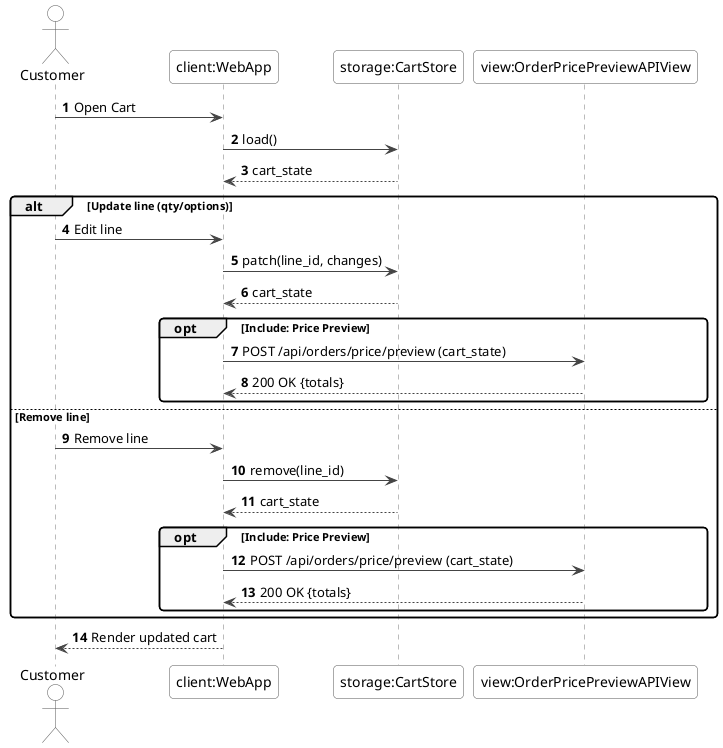 @startuml ManageCart_ModifyLineSequence
skinparam shadowing false
skinparam roundcorner 8
skinparam sequence {
  ArrowColor #444
  LifeLineBorderColor #777
  LifeLineBackgroundColor #FBFBFF
  ParticipantBorderColor #555
  ParticipantBackgroundColor #FFFFFF
  ActorBorderColor #555
  ActorBackgroundColor #FFFFFF
  BoxBorderColor #999
}

autonumber
actor Customer
participant "client:WebApp" as fe
participant "storage:CartStore" as cart
participant "view:OrderPricePreviewAPIView" as prev

Customer -> fe : Open Cart
fe -> cart : load()
cart --> fe : cart_state

alt Update line (qty/options)
  Customer -> fe : Edit line
  fe -> cart : patch(line_id, changes)
  cart --> fe : cart_state
  opt Include: Price Preview
    fe -> prev : POST /api/orders/price/preview (cart_state)
    prev --> fe : 200 OK {totals}
  end
else Remove line
  Customer -> fe : Remove line
  fe -> cart : remove(line_id)
  cart --> fe : cart_state
  opt Include: Price Preview
    fe -> prev : POST /api/orders/price/preview (cart_state)
    prev --> fe : 200 OK {totals}
  end
end

fe --> Customer : Render updated cart
@enduml